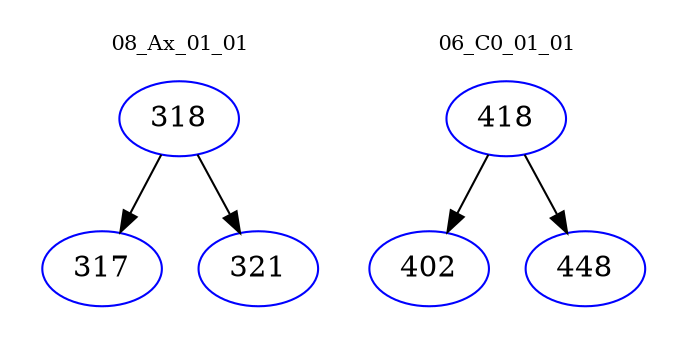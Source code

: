 digraph{
subgraph cluster_0 {
color = white
label = "08_Ax_01_01";
fontsize=10;
T0_318 [label="318", color="blue"]
T0_318 -> T0_317 [color="black"]
T0_317 [label="317", color="blue"]
T0_318 -> T0_321 [color="black"]
T0_321 [label="321", color="blue"]
}
subgraph cluster_1 {
color = white
label = "06_C0_01_01";
fontsize=10;
T1_418 [label="418", color="blue"]
T1_418 -> T1_402 [color="black"]
T1_402 [label="402", color="blue"]
T1_418 -> T1_448 [color="black"]
T1_448 [label="448", color="blue"]
}
}
